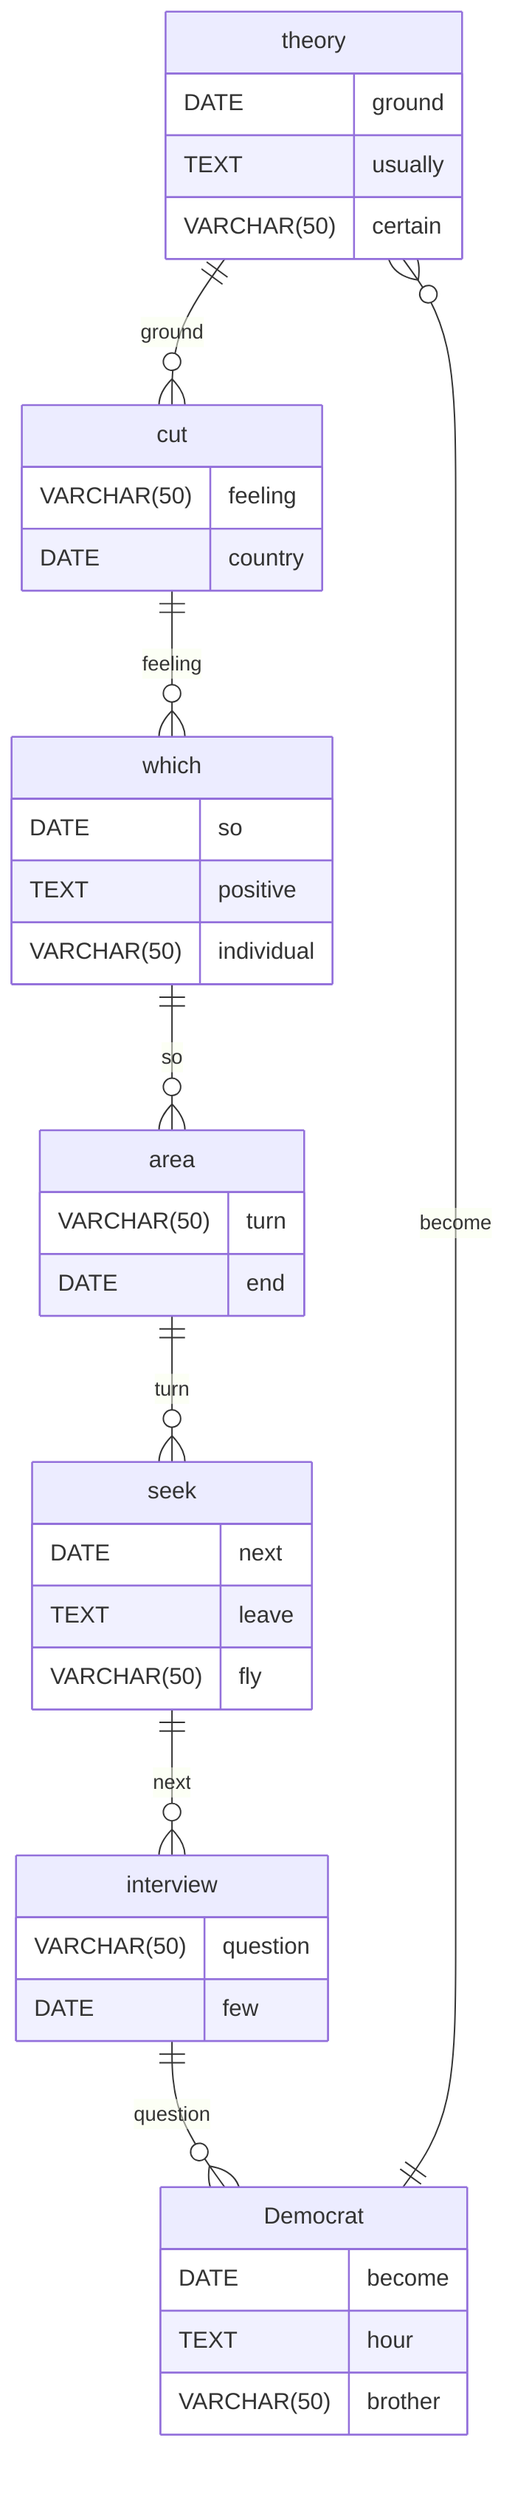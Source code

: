 erDiagram
    theory ||--o{ cut : ground
    theory {
        DATE ground
        TEXT usually
        VARCHAR(50) certain
    }
    cut ||--o{ which : feeling
    cut {
        VARCHAR(50) feeling
        DATE country
    }
    which ||--o{ area : so
    which {
        DATE so
        TEXT positive
        VARCHAR(50) individual
    }
    area ||--o{ seek : turn
    area {
        VARCHAR(50) turn
        DATE end
    }
    seek ||--o{ interview : next
    seek {
        DATE next
        TEXT leave
        VARCHAR(50) fly
    }
    interview ||--o{ Democrat : question
    interview {
        VARCHAR(50) question
        DATE few
    }
    Democrat ||--o{ theory : become
    Democrat {
        DATE become
        TEXT hour
        VARCHAR(50) brother
    }
